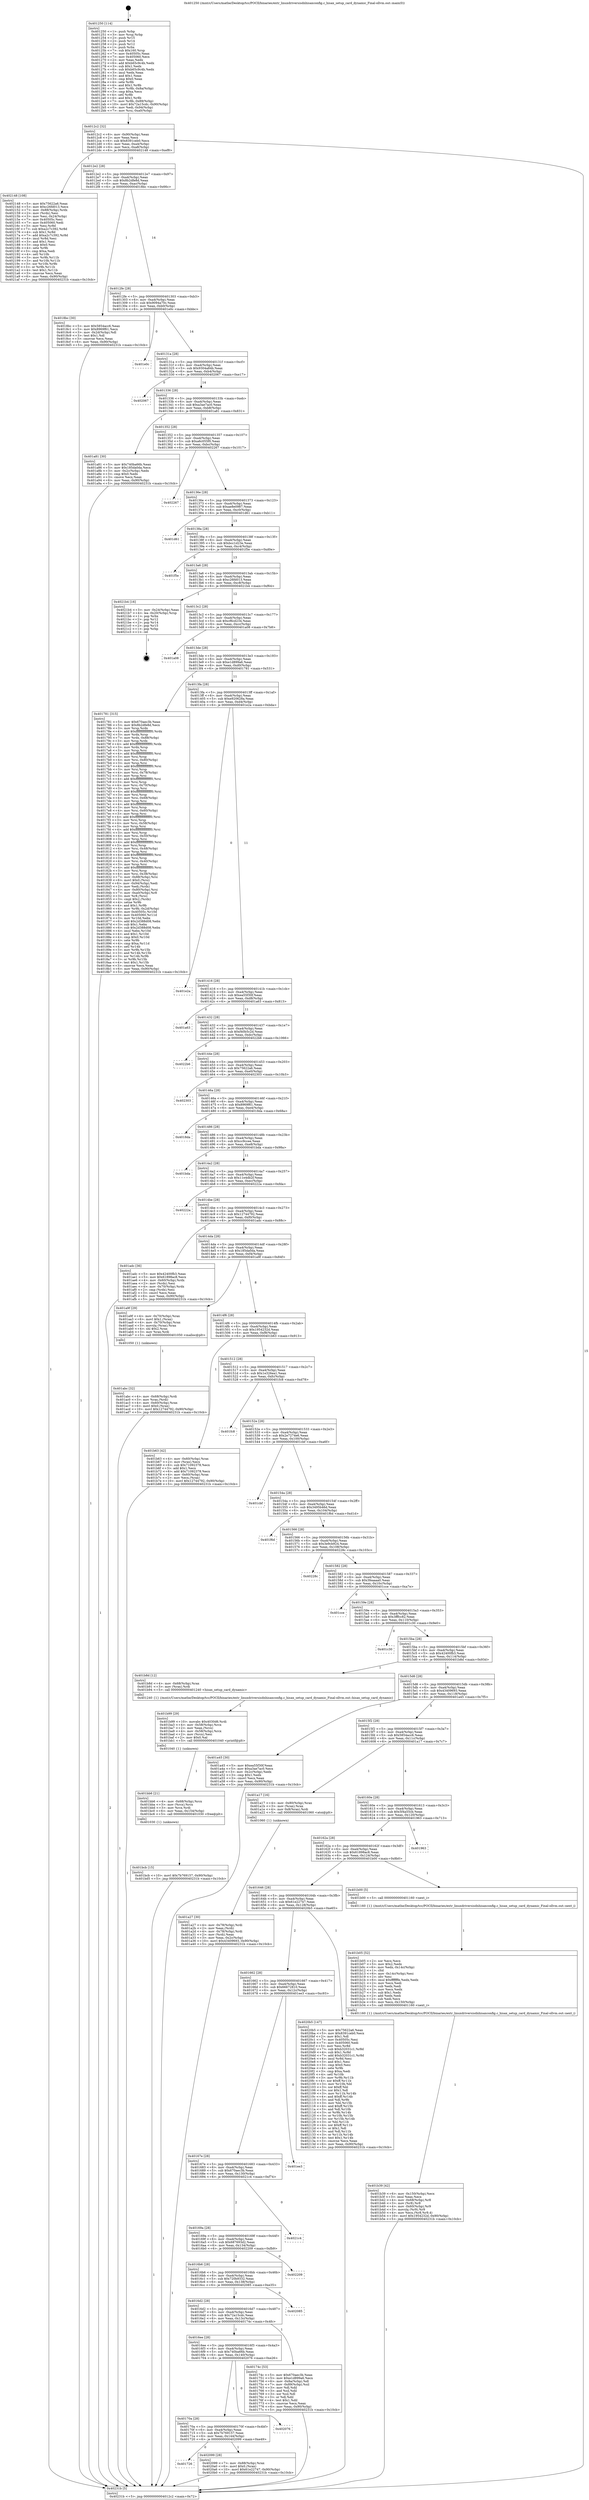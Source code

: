digraph "0x401250" {
  label = "0x401250 (/mnt/c/Users/mathe/Desktop/tcc/POCII/binaries/extr_linuxdriversisdnhisaxconfig.c_hisax_setup_card_dynamic_Final-ollvm.out::main(0))"
  labelloc = "t"
  node[shape=record]

  Entry [label="",width=0.3,height=0.3,shape=circle,fillcolor=black,style=filled]
  "0x4012c2" [label="{
     0x4012c2 [32]\l
     | [instrs]\l
     &nbsp;&nbsp;0x4012c2 \<+6\>: mov -0x90(%rbp),%eax\l
     &nbsp;&nbsp;0x4012c8 \<+2\>: mov %eax,%ecx\l
     &nbsp;&nbsp;0x4012ca \<+6\>: sub $0x8391ceb0,%ecx\l
     &nbsp;&nbsp;0x4012d0 \<+6\>: mov %eax,-0xa4(%rbp)\l
     &nbsp;&nbsp;0x4012d6 \<+6\>: mov %ecx,-0xa8(%rbp)\l
     &nbsp;&nbsp;0x4012dc \<+6\>: je 0000000000402148 \<main+0xef8\>\l
  }"]
  "0x402148" [label="{
     0x402148 [108]\l
     | [instrs]\l
     &nbsp;&nbsp;0x402148 \<+5\>: mov $0x75622a6,%eax\l
     &nbsp;&nbsp;0x40214d \<+5\>: mov $0xc26fd013,%ecx\l
     &nbsp;&nbsp;0x402152 \<+7\>: mov -0x88(%rbp),%rdx\l
     &nbsp;&nbsp;0x402159 \<+2\>: mov (%rdx),%esi\l
     &nbsp;&nbsp;0x40215b \<+3\>: mov %esi,-0x24(%rbp)\l
     &nbsp;&nbsp;0x40215e \<+7\>: mov 0x40505c,%esi\l
     &nbsp;&nbsp;0x402165 \<+7\>: mov 0x405060,%edi\l
     &nbsp;&nbsp;0x40216c \<+3\>: mov %esi,%r8d\l
     &nbsp;&nbsp;0x40216f \<+7\>: sub $0xa2c7c392,%r8d\l
     &nbsp;&nbsp;0x402176 \<+4\>: sub $0x1,%r8d\l
     &nbsp;&nbsp;0x40217a \<+7\>: add $0xa2c7c392,%r8d\l
     &nbsp;&nbsp;0x402181 \<+4\>: imul %r8d,%esi\l
     &nbsp;&nbsp;0x402185 \<+3\>: and $0x1,%esi\l
     &nbsp;&nbsp;0x402188 \<+3\>: cmp $0x0,%esi\l
     &nbsp;&nbsp;0x40218b \<+4\>: sete %r9b\l
     &nbsp;&nbsp;0x40218f \<+3\>: cmp $0xa,%edi\l
     &nbsp;&nbsp;0x402192 \<+4\>: setl %r10b\l
     &nbsp;&nbsp;0x402196 \<+3\>: mov %r9b,%r11b\l
     &nbsp;&nbsp;0x402199 \<+3\>: and %r10b,%r11b\l
     &nbsp;&nbsp;0x40219c \<+3\>: xor %r10b,%r9b\l
     &nbsp;&nbsp;0x40219f \<+3\>: or %r9b,%r11b\l
     &nbsp;&nbsp;0x4021a2 \<+4\>: test $0x1,%r11b\l
     &nbsp;&nbsp;0x4021a6 \<+3\>: cmovne %ecx,%eax\l
     &nbsp;&nbsp;0x4021a9 \<+6\>: mov %eax,-0x90(%rbp)\l
     &nbsp;&nbsp;0x4021af \<+5\>: jmp 000000000040231b \<main+0x10cb\>\l
  }"]
  "0x4012e2" [label="{
     0x4012e2 [28]\l
     | [instrs]\l
     &nbsp;&nbsp;0x4012e2 \<+5\>: jmp 00000000004012e7 \<main+0x97\>\l
     &nbsp;&nbsp;0x4012e7 \<+6\>: mov -0xa4(%rbp),%eax\l
     &nbsp;&nbsp;0x4012ed \<+5\>: sub $0x8b2dfe8d,%eax\l
     &nbsp;&nbsp;0x4012f2 \<+6\>: mov %eax,-0xac(%rbp)\l
     &nbsp;&nbsp;0x4012f8 \<+6\>: je 00000000004018bc \<main+0x66c\>\l
  }"]
  Exit [label="",width=0.3,height=0.3,shape=circle,fillcolor=black,style=filled,peripheries=2]
  "0x4018bc" [label="{
     0x4018bc [30]\l
     | [instrs]\l
     &nbsp;&nbsp;0x4018bc \<+5\>: mov $0x5854acc6,%eax\l
     &nbsp;&nbsp;0x4018c1 \<+5\>: mov $0x8969f61,%ecx\l
     &nbsp;&nbsp;0x4018c6 \<+3\>: mov -0x2d(%rbp),%dl\l
     &nbsp;&nbsp;0x4018c9 \<+3\>: test $0x1,%dl\l
     &nbsp;&nbsp;0x4018cc \<+3\>: cmovne %ecx,%eax\l
     &nbsp;&nbsp;0x4018cf \<+6\>: mov %eax,-0x90(%rbp)\l
     &nbsp;&nbsp;0x4018d5 \<+5\>: jmp 000000000040231b \<main+0x10cb\>\l
  }"]
  "0x4012fe" [label="{
     0x4012fe [28]\l
     | [instrs]\l
     &nbsp;&nbsp;0x4012fe \<+5\>: jmp 0000000000401303 \<main+0xb3\>\l
     &nbsp;&nbsp;0x401303 \<+6\>: mov -0xa4(%rbp),%eax\l
     &nbsp;&nbsp;0x401309 \<+5\>: sub $0x9094a70c,%eax\l
     &nbsp;&nbsp;0x40130e \<+6\>: mov %eax,-0xb0(%rbp)\l
     &nbsp;&nbsp;0x401314 \<+6\>: je 0000000000401e0c \<main+0xbbc\>\l
  }"]
  "0x401726" [label="{
     0x401726\l
  }", style=dashed]
  "0x401e0c" [label="{
     0x401e0c\l
  }", style=dashed]
  "0x40131a" [label="{
     0x40131a [28]\l
     | [instrs]\l
     &nbsp;&nbsp;0x40131a \<+5\>: jmp 000000000040131f \<main+0xcf\>\l
     &nbsp;&nbsp;0x40131f \<+6\>: mov -0xa4(%rbp),%eax\l
     &nbsp;&nbsp;0x401325 \<+5\>: sub $0x9304a84b,%eax\l
     &nbsp;&nbsp;0x40132a \<+6\>: mov %eax,-0xb4(%rbp)\l
     &nbsp;&nbsp;0x401330 \<+6\>: je 0000000000402067 \<main+0xe17\>\l
  }"]
  "0x402099" [label="{
     0x402099 [28]\l
     | [instrs]\l
     &nbsp;&nbsp;0x402099 \<+7\>: mov -0x88(%rbp),%rax\l
     &nbsp;&nbsp;0x4020a0 \<+6\>: movl $0x0,(%rax)\l
     &nbsp;&nbsp;0x4020a6 \<+10\>: movl $0x61e22747,-0x90(%rbp)\l
     &nbsp;&nbsp;0x4020b0 \<+5\>: jmp 000000000040231b \<main+0x10cb\>\l
  }"]
  "0x402067" [label="{
     0x402067\l
  }", style=dashed]
  "0x401336" [label="{
     0x401336 [28]\l
     | [instrs]\l
     &nbsp;&nbsp;0x401336 \<+5\>: jmp 000000000040133b \<main+0xeb\>\l
     &nbsp;&nbsp;0x40133b \<+6\>: mov -0xa4(%rbp),%eax\l
     &nbsp;&nbsp;0x401341 \<+5\>: sub $0xa3ae7ac0,%eax\l
     &nbsp;&nbsp;0x401346 \<+6\>: mov %eax,-0xb8(%rbp)\l
     &nbsp;&nbsp;0x40134c \<+6\>: je 0000000000401a81 \<main+0x831\>\l
  }"]
  "0x40170a" [label="{
     0x40170a [28]\l
     | [instrs]\l
     &nbsp;&nbsp;0x40170a \<+5\>: jmp 000000000040170f \<main+0x4bf\>\l
     &nbsp;&nbsp;0x40170f \<+6\>: mov -0xa4(%rbp),%eax\l
     &nbsp;&nbsp;0x401715 \<+5\>: sub $0x7b769157,%eax\l
     &nbsp;&nbsp;0x40171a \<+6\>: mov %eax,-0x144(%rbp)\l
     &nbsp;&nbsp;0x401720 \<+6\>: je 0000000000402099 \<main+0xe49\>\l
  }"]
  "0x401a81" [label="{
     0x401a81 [30]\l
     | [instrs]\l
     &nbsp;&nbsp;0x401a81 \<+5\>: mov $0x740ba66b,%eax\l
     &nbsp;&nbsp;0x401a86 \<+5\>: mov $0x185da0da,%ecx\l
     &nbsp;&nbsp;0x401a8b \<+3\>: mov -0x2c(%rbp),%edx\l
     &nbsp;&nbsp;0x401a8e \<+3\>: cmp $0x0,%edx\l
     &nbsp;&nbsp;0x401a91 \<+3\>: cmove %ecx,%eax\l
     &nbsp;&nbsp;0x401a94 \<+6\>: mov %eax,-0x90(%rbp)\l
     &nbsp;&nbsp;0x401a9a \<+5\>: jmp 000000000040231b \<main+0x10cb\>\l
  }"]
  "0x401352" [label="{
     0x401352 [28]\l
     | [instrs]\l
     &nbsp;&nbsp;0x401352 \<+5\>: jmp 0000000000401357 \<main+0x107\>\l
     &nbsp;&nbsp;0x401357 \<+6\>: mov -0xa4(%rbp),%eax\l
     &nbsp;&nbsp;0x40135d \<+5\>: sub $0xa6c055f0,%eax\l
     &nbsp;&nbsp;0x401362 \<+6\>: mov %eax,-0xbc(%rbp)\l
     &nbsp;&nbsp;0x401368 \<+6\>: je 0000000000402267 \<main+0x1017\>\l
  }"]
  "0x402076" [label="{
     0x402076\l
  }", style=dashed]
  "0x402267" [label="{
     0x402267\l
  }", style=dashed]
  "0x40136e" [label="{
     0x40136e [28]\l
     | [instrs]\l
     &nbsp;&nbsp;0x40136e \<+5\>: jmp 0000000000401373 \<main+0x123\>\l
     &nbsp;&nbsp;0x401373 \<+6\>: mov -0xa4(%rbp),%eax\l
     &nbsp;&nbsp;0x401379 \<+5\>: sub $0xae8e0987,%eax\l
     &nbsp;&nbsp;0x40137e \<+6\>: mov %eax,-0xc0(%rbp)\l
     &nbsp;&nbsp;0x401384 \<+6\>: je 0000000000401d61 \<main+0xb11\>\l
  }"]
  "0x401bcb" [label="{
     0x401bcb [15]\l
     | [instrs]\l
     &nbsp;&nbsp;0x401bcb \<+10\>: movl $0x7b769157,-0x90(%rbp)\l
     &nbsp;&nbsp;0x401bd5 \<+5\>: jmp 000000000040231b \<main+0x10cb\>\l
  }"]
  "0x401d61" [label="{
     0x401d61\l
  }", style=dashed]
  "0x40138a" [label="{
     0x40138a [28]\l
     | [instrs]\l
     &nbsp;&nbsp;0x40138a \<+5\>: jmp 000000000040138f \<main+0x13f\>\l
     &nbsp;&nbsp;0x40138f \<+6\>: mov -0xa4(%rbp),%eax\l
     &nbsp;&nbsp;0x401395 \<+5\>: sub $0xbcc1d23e,%eax\l
     &nbsp;&nbsp;0x40139a \<+6\>: mov %eax,-0xc4(%rbp)\l
     &nbsp;&nbsp;0x4013a0 \<+6\>: je 0000000000401f5e \<main+0xd0e\>\l
  }"]
  "0x401bb6" [label="{
     0x401bb6 [21]\l
     | [instrs]\l
     &nbsp;&nbsp;0x401bb6 \<+4\>: mov -0x68(%rbp),%rcx\l
     &nbsp;&nbsp;0x401bba \<+3\>: mov (%rcx),%rcx\l
     &nbsp;&nbsp;0x401bbd \<+3\>: mov %rcx,%rdi\l
     &nbsp;&nbsp;0x401bc0 \<+6\>: mov %eax,-0x154(%rbp)\l
     &nbsp;&nbsp;0x401bc6 \<+5\>: call 0000000000401030 \<free@plt\>\l
     | [calls]\l
     &nbsp;&nbsp;0x401030 \{1\} (unknown)\l
  }"]
  "0x401f5e" [label="{
     0x401f5e\l
  }", style=dashed]
  "0x4013a6" [label="{
     0x4013a6 [28]\l
     | [instrs]\l
     &nbsp;&nbsp;0x4013a6 \<+5\>: jmp 00000000004013ab \<main+0x15b\>\l
     &nbsp;&nbsp;0x4013ab \<+6\>: mov -0xa4(%rbp),%eax\l
     &nbsp;&nbsp;0x4013b1 \<+5\>: sub $0xc26fd013,%eax\l
     &nbsp;&nbsp;0x4013b6 \<+6\>: mov %eax,-0xc8(%rbp)\l
     &nbsp;&nbsp;0x4013bc \<+6\>: je 00000000004021b4 \<main+0xf64\>\l
  }"]
  "0x401b99" [label="{
     0x401b99 [29]\l
     | [instrs]\l
     &nbsp;&nbsp;0x401b99 \<+10\>: movabs $0x4030d6,%rdi\l
     &nbsp;&nbsp;0x401ba3 \<+4\>: mov -0x58(%rbp),%rcx\l
     &nbsp;&nbsp;0x401ba7 \<+2\>: mov %eax,(%rcx)\l
     &nbsp;&nbsp;0x401ba9 \<+4\>: mov -0x58(%rbp),%rcx\l
     &nbsp;&nbsp;0x401bad \<+2\>: mov (%rcx),%esi\l
     &nbsp;&nbsp;0x401baf \<+2\>: mov $0x0,%al\l
     &nbsp;&nbsp;0x401bb1 \<+5\>: call 0000000000401040 \<printf@plt\>\l
     | [calls]\l
     &nbsp;&nbsp;0x401040 \{1\} (unknown)\l
  }"]
  "0x4021b4" [label="{
     0x4021b4 [16]\l
     | [instrs]\l
     &nbsp;&nbsp;0x4021b4 \<+3\>: mov -0x24(%rbp),%eax\l
     &nbsp;&nbsp;0x4021b7 \<+4\>: lea -0x20(%rbp),%rsp\l
     &nbsp;&nbsp;0x4021bb \<+1\>: pop %rbx\l
     &nbsp;&nbsp;0x4021bc \<+2\>: pop %r12\l
     &nbsp;&nbsp;0x4021be \<+2\>: pop %r14\l
     &nbsp;&nbsp;0x4021c0 \<+2\>: pop %r15\l
     &nbsp;&nbsp;0x4021c2 \<+1\>: pop %rbp\l
     &nbsp;&nbsp;0x4021c3 \<+1\>: ret\l
  }"]
  "0x4013c2" [label="{
     0x4013c2 [28]\l
     | [instrs]\l
     &nbsp;&nbsp;0x4013c2 \<+5\>: jmp 00000000004013c7 \<main+0x177\>\l
     &nbsp;&nbsp;0x4013c7 \<+6\>: mov -0xa4(%rbp),%eax\l
     &nbsp;&nbsp;0x4013cd \<+5\>: sub $0xcf6cd234,%eax\l
     &nbsp;&nbsp;0x4013d2 \<+6\>: mov %eax,-0xcc(%rbp)\l
     &nbsp;&nbsp;0x4013d8 \<+6\>: je 0000000000401a08 \<main+0x7b8\>\l
  }"]
  "0x401b39" [label="{
     0x401b39 [42]\l
     | [instrs]\l
     &nbsp;&nbsp;0x401b39 \<+6\>: mov -0x150(%rbp),%ecx\l
     &nbsp;&nbsp;0x401b3f \<+3\>: imul %eax,%ecx\l
     &nbsp;&nbsp;0x401b42 \<+4\>: mov -0x68(%rbp),%r8\l
     &nbsp;&nbsp;0x401b46 \<+3\>: mov (%r8),%r8\l
     &nbsp;&nbsp;0x401b49 \<+4\>: mov -0x60(%rbp),%r9\l
     &nbsp;&nbsp;0x401b4d \<+3\>: movslq (%r9),%r9\l
     &nbsp;&nbsp;0x401b50 \<+4\>: mov %ecx,(%r8,%r9,4)\l
     &nbsp;&nbsp;0x401b54 \<+10\>: movl $0x1954232d,-0x90(%rbp)\l
     &nbsp;&nbsp;0x401b5e \<+5\>: jmp 000000000040231b \<main+0x10cb\>\l
  }"]
  "0x401a08" [label="{
     0x401a08\l
  }", style=dashed]
  "0x4013de" [label="{
     0x4013de [28]\l
     | [instrs]\l
     &nbsp;&nbsp;0x4013de \<+5\>: jmp 00000000004013e3 \<main+0x193\>\l
     &nbsp;&nbsp;0x4013e3 \<+6\>: mov -0xa4(%rbp),%eax\l
     &nbsp;&nbsp;0x4013e9 \<+5\>: sub $0xe1d899a6,%eax\l
     &nbsp;&nbsp;0x4013ee \<+6\>: mov %eax,-0xd0(%rbp)\l
     &nbsp;&nbsp;0x4013f4 \<+6\>: je 0000000000401781 \<main+0x531\>\l
  }"]
  "0x401b05" [label="{
     0x401b05 [52]\l
     | [instrs]\l
     &nbsp;&nbsp;0x401b05 \<+2\>: xor %ecx,%ecx\l
     &nbsp;&nbsp;0x401b07 \<+5\>: mov $0x2,%edx\l
     &nbsp;&nbsp;0x401b0c \<+6\>: mov %edx,-0x14c(%rbp)\l
     &nbsp;&nbsp;0x401b12 \<+1\>: cltd\l
     &nbsp;&nbsp;0x401b13 \<+6\>: mov -0x14c(%rbp),%esi\l
     &nbsp;&nbsp;0x401b19 \<+2\>: idiv %esi\l
     &nbsp;&nbsp;0x401b1b \<+6\>: imul $0xfffffffe,%edx,%edx\l
     &nbsp;&nbsp;0x401b21 \<+2\>: mov %ecx,%edi\l
     &nbsp;&nbsp;0x401b23 \<+2\>: sub %edx,%edi\l
     &nbsp;&nbsp;0x401b25 \<+2\>: mov %ecx,%edx\l
     &nbsp;&nbsp;0x401b27 \<+3\>: sub $0x1,%edx\l
     &nbsp;&nbsp;0x401b2a \<+2\>: add %edx,%edi\l
     &nbsp;&nbsp;0x401b2c \<+2\>: sub %edi,%ecx\l
     &nbsp;&nbsp;0x401b2e \<+6\>: mov %ecx,-0x150(%rbp)\l
     &nbsp;&nbsp;0x401b34 \<+5\>: call 0000000000401160 \<next_i\>\l
     | [calls]\l
     &nbsp;&nbsp;0x401160 \{1\} (/mnt/c/Users/mathe/Desktop/tcc/POCII/binaries/extr_linuxdriversisdnhisaxconfig.c_hisax_setup_card_dynamic_Final-ollvm.out::next_i)\l
  }"]
  "0x401781" [label="{
     0x401781 [315]\l
     | [instrs]\l
     &nbsp;&nbsp;0x401781 \<+5\>: mov $0x670aec3b,%eax\l
     &nbsp;&nbsp;0x401786 \<+5\>: mov $0x8b2dfe8d,%ecx\l
     &nbsp;&nbsp;0x40178b \<+3\>: mov %rsp,%rdx\l
     &nbsp;&nbsp;0x40178e \<+4\>: add $0xfffffffffffffff0,%rdx\l
     &nbsp;&nbsp;0x401792 \<+3\>: mov %rdx,%rsp\l
     &nbsp;&nbsp;0x401795 \<+7\>: mov %rdx,-0x88(%rbp)\l
     &nbsp;&nbsp;0x40179c \<+3\>: mov %rsp,%rdx\l
     &nbsp;&nbsp;0x40179f \<+4\>: add $0xfffffffffffffff0,%rdx\l
     &nbsp;&nbsp;0x4017a3 \<+3\>: mov %rdx,%rsp\l
     &nbsp;&nbsp;0x4017a6 \<+3\>: mov %rsp,%rsi\l
     &nbsp;&nbsp;0x4017a9 \<+4\>: add $0xfffffffffffffff0,%rsi\l
     &nbsp;&nbsp;0x4017ad \<+3\>: mov %rsi,%rsp\l
     &nbsp;&nbsp;0x4017b0 \<+4\>: mov %rsi,-0x80(%rbp)\l
     &nbsp;&nbsp;0x4017b4 \<+3\>: mov %rsp,%rsi\l
     &nbsp;&nbsp;0x4017b7 \<+4\>: add $0xfffffffffffffff0,%rsi\l
     &nbsp;&nbsp;0x4017bb \<+3\>: mov %rsi,%rsp\l
     &nbsp;&nbsp;0x4017be \<+4\>: mov %rsi,-0x78(%rbp)\l
     &nbsp;&nbsp;0x4017c2 \<+3\>: mov %rsp,%rsi\l
     &nbsp;&nbsp;0x4017c5 \<+4\>: add $0xfffffffffffffff0,%rsi\l
     &nbsp;&nbsp;0x4017c9 \<+3\>: mov %rsi,%rsp\l
     &nbsp;&nbsp;0x4017cc \<+4\>: mov %rsi,-0x70(%rbp)\l
     &nbsp;&nbsp;0x4017d0 \<+3\>: mov %rsp,%rsi\l
     &nbsp;&nbsp;0x4017d3 \<+4\>: add $0xfffffffffffffff0,%rsi\l
     &nbsp;&nbsp;0x4017d7 \<+3\>: mov %rsi,%rsp\l
     &nbsp;&nbsp;0x4017da \<+4\>: mov %rsi,-0x68(%rbp)\l
     &nbsp;&nbsp;0x4017de \<+3\>: mov %rsp,%rsi\l
     &nbsp;&nbsp;0x4017e1 \<+4\>: add $0xfffffffffffffff0,%rsi\l
     &nbsp;&nbsp;0x4017e5 \<+3\>: mov %rsi,%rsp\l
     &nbsp;&nbsp;0x4017e8 \<+4\>: mov %rsi,-0x60(%rbp)\l
     &nbsp;&nbsp;0x4017ec \<+3\>: mov %rsp,%rsi\l
     &nbsp;&nbsp;0x4017ef \<+4\>: add $0xfffffffffffffff0,%rsi\l
     &nbsp;&nbsp;0x4017f3 \<+3\>: mov %rsi,%rsp\l
     &nbsp;&nbsp;0x4017f6 \<+4\>: mov %rsi,-0x58(%rbp)\l
     &nbsp;&nbsp;0x4017fa \<+3\>: mov %rsp,%rsi\l
     &nbsp;&nbsp;0x4017fd \<+4\>: add $0xfffffffffffffff0,%rsi\l
     &nbsp;&nbsp;0x401801 \<+3\>: mov %rsi,%rsp\l
     &nbsp;&nbsp;0x401804 \<+4\>: mov %rsi,-0x50(%rbp)\l
     &nbsp;&nbsp;0x401808 \<+3\>: mov %rsp,%rsi\l
     &nbsp;&nbsp;0x40180b \<+4\>: add $0xfffffffffffffff0,%rsi\l
     &nbsp;&nbsp;0x40180f \<+3\>: mov %rsi,%rsp\l
     &nbsp;&nbsp;0x401812 \<+4\>: mov %rsi,-0x48(%rbp)\l
     &nbsp;&nbsp;0x401816 \<+3\>: mov %rsp,%rsi\l
     &nbsp;&nbsp;0x401819 \<+4\>: add $0xfffffffffffffff0,%rsi\l
     &nbsp;&nbsp;0x40181d \<+3\>: mov %rsi,%rsp\l
     &nbsp;&nbsp;0x401820 \<+4\>: mov %rsi,-0x40(%rbp)\l
     &nbsp;&nbsp;0x401824 \<+3\>: mov %rsp,%rsi\l
     &nbsp;&nbsp;0x401827 \<+4\>: add $0xfffffffffffffff0,%rsi\l
     &nbsp;&nbsp;0x40182b \<+3\>: mov %rsi,%rsp\l
     &nbsp;&nbsp;0x40182e \<+4\>: mov %rsi,-0x38(%rbp)\l
     &nbsp;&nbsp;0x401832 \<+7\>: mov -0x88(%rbp),%rsi\l
     &nbsp;&nbsp;0x401839 \<+6\>: movl $0x0,(%rsi)\l
     &nbsp;&nbsp;0x40183f \<+6\>: mov -0x94(%rbp),%edi\l
     &nbsp;&nbsp;0x401845 \<+2\>: mov %edi,(%rdx)\l
     &nbsp;&nbsp;0x401847 \<+4\>: mov -0x80(%rbp),%rsi\l
     &nbsp;&nbsp;0x40184b \<+7\>: mov -0xa0(%rbp),%r8\l
     &nbsp;&nbsp;0x401852 \<+3\>: mov %r8,(%rsi)\l
     &nbsp;&nbsp;0x401855 \<+3\>: cmpl $0x2,(%rdx)\l
     &nbsp;&nbsp;0x401858 \<+4\>: setne %r9b\l
     &nbsp;&nbsp;0x40185c \<+4\>: and $0x1,%r9b\l
     &nbsp;&nbsp;0x401860 \<+4\>: mov %r9b,-0x2d(%rbp)\l
     &nbsp;&nbsp;0x401864 \<+8\>: mov 0x40505c,%r10d\l
     &nbsp;&nbsp;0x40186c \<+8\>: mov 0x405060,%r11d\l
     &nbsp;&nbsp;0x401874 \<+3\>: mov %r10d,%ebx\l
     &nbsp;&nbsp;0x401877 \<+6\>: add $0x2d388d08,%ebx\l
     &nbsp;&nbsp;0x40187d \<+3\>: sub $0x1,%ebx\l
     &nbsp;&nbsp;0x401880 \<+6\>: sub $0x2d388d08,%ebx\l
     &nbsp;&nbsp;0x401886 \<+4\>: imul %ebx,%r10d\l
     &nbsp;&nbsp;0x40188a \<+4\>: and $0x1,%r10d\l
     &nbsp;&nbsp;0x40188e \<+4\>: cmp $0x0,%r10d\l
     &nbsp;&nbsp;0x401892 \<+4\>: sete %r9b\l
     &nbsp;&nbsp;0x401896 \<+4\>: cmp $0xa,%r11d\l
     &nbsp;&nbsp;0x40189a \<+4\>: setl %r14b\l
     &nbsp;&nbsp;0x40189e \<+3\>: mov %r9b,%r15b\l
     &nbsp;&nbsp;0x4018a1 \<+3\>: and %r14b,%r15b\l
     &nbsp;&nbsp;0x4018a4 \<+3\>: xor %r14b,%r9b\l
     &nbsp;&nbsp;0x4018a7 \<+3\>: or %r9b,%r15b\l
     &nbsp;&nbsp;0x4018aa \<+4\>: test $0x1,%r15b\l
     &nbsp;&nbsp;0x4018ae \<+3\>: cmovne %ecx,%eax\l
     &nbsp;&nbsp;0x4018b1 \<+6\>: mov %eax,-0x90(%rbp)\l
     &nbsp;&nbsp;0x4018b7 \<+5\>: jmp 000000000040231b \<main+0x10cb\>\l
  }"]
  "0x4013fa" [label="{
     0x4013fa [28]\l
     | [instrs]\l
     &nbsp;&nbsp;0x4013fa \<+5\>: jmp 00000000004013ff \<main+0x1af\>\l
     &nbsp;&nbsp;0x4013ff \<+6\>: mov -0xa4(%rbp),%eax\l
     &nbsp;&nbsp;0x401405 \<+5\>: sub $0xe920628a,%eax\l
     &nbsp;&nbsp;0x40140a \<+6\>: mov %eax,-0xd4(%rbp)\l
     &nbsp;&nbsp;0x401410 \<+6\>: je 0000000000401e2a \<main+0xbda\>\l
  }"]
  "0x401abc" [label="{
     0x401abc [32]\l
     | [instrs]\l
     &nbsp;&nbsp;0x401abc \<+4\>: mov -0x68(%rbp),%rdi\l
     &nbsp;&nbsp;0x401ac0 \<+3\>: mov %rax,(%rdi)\l
     &nbsp;&nbsp;0x401ac3 \<+4\>: mov -0x60(%rbp),%rax\l
     &nbsp;&nbsp;0x401ac7 \<+6\>: movl $0x0,(%rax)\l
     &nbsp;&nbsp;0x401acd \<+10\>: movl $0x12744792,-0x90(%rbp)\l
     &nbsp;&nbsp;0x401ad7 \<+5\>: jmp 000000000040231b \<main+0x10cb\>\l
  }"]
  "0x401e2a" [label="{
     0x401e2a\l
  }", style=dashed]
  "0x401416" [label="{
     0x401416 [28]\l
     | [instrs]\l
     &nbsp;&nbsp;0x401416 \<+5\>: jmp 000000000040141b \<main+0x1cb\>\l
     &nbsp;&nbsp;0x40141b \<+6\>: mov -0xa4(%rbp),%eax\l
     &nbsp;&nbsp;0x401421 \<+5\>: sub $0xea55f30f,%eax\l
     &nbsp;&nbsp;0x401426 \<+6\>: mov %eax,-0xd8(%rbp)\l
     &nbsp;&nbsp;0x40142c \<+6\>: je 0000000000401a63 \<main+0x813\>\l
  }"]
  "0x401a27" [label="{
     0x401a27 [30]\l
     | [instrs]\l
     &nbsp;&nbsp;0x401a27 \<+4\>: mov -0x78(%rbp),%rdi\l
     &nbsp;&nbsp;0x401a2b \<+2\>: mov %eax,(%rdi)\l
     &nbsp;&nbsp;0x401a2d \<+4\>: mov -0x78(%rbp),%rdi\l
     &nbsp;&nbsp;0x401a31 \<+2\>: mov (%rdi),%eax\l
     &nbsp;&nbsp;0x401a33 \<+3\>: mov %eax,-0x2c(%rbp)\l
     &nbsp;&nbsp;0x401a36 \<+10\>: movl $0x43409693,-0x90(%rbp)\l
     &nbsp;&nbsp;0x401a40 \<+5\>: jmp 000000000040231b \<main+0x10cb\>\l
  }"]
  "0x401a63" [label="{
     0x401a63\l
  }", style=dashed]
  "0x401432" [label="{
     0x401432 [28]\l
     | [instrs]\l
     &nbsp;&nbsp;0x401432 \<+5\>: jmp 0000000000401437 \<main+0x1e7\>\l
     &nbsp;&nbsp;0x401437 \<+6\>: mov -0xa4(%rbp),%eax\l
     &nbsp;&nbsp;0x40143d \<+5\>: sub $0xf40b5c2d,%eax\l
     &nbsp;&nbsp;0x401442 \<+6\>: mov %eax,-0xdc(%rbp)\l
     &nbsp;&nbsp;0x401448 \<+6\>: je 00000000004022b6 \<main+0x1066\>\l
  }"]
  "0x401250" [label="{
     0x401250 [114]\l
     | [instrs]\l
     &nbsp;&nbsp;0x401250 \<+1\>: push %rbp\l
     &nbsp;&nbsp;0x401251 \<+3\>: mov %rsp,%rbp\l
     &nbsp;&nbsp;0x401254 \<+2\>: push %r15\l
     &nbsp;&nbsp;0x401256 \<+2\>: push %r14\l
     &nbsp;&nbsp;0x401258 \<+2\>: push %r12\l
     &nbsp;&nbsp;0x40125a \<+1\>: push %rbx\l
     &nbsp;&nbsp;0x40125b \<+7\>: sub $0x160,%rsp\l
     &nbsp;&nbsp;0x401262 \<+7\>: mov 0x40505c,%eax\l
     &nbsp;&nbsp;0x401269 \<+7\>: mov 0x405060,%ecx\l
     &nbsp;&nbsp;0x401270 \<+2\>: mov %eax,%edx\l
     &nbsp;&nbsp;0x401272 \<+6\>: add $0xb65c9c4b,%edx\l
     &nbsp;&nbsp;0x401278 \<+3\>: sub $0x1,%edx\l
     &nbsp;&nbsp;0x40127b \<+6\>: sub $0xb65c9c4b,%edx\l
     &nbsp;&nbsp;0x401281 \<+3\>: imul %edx,%eax\l
     &nbsp;&nbsp;0x401284 \<+3\>: and $0x1,%eax\l
     &nbsp;&nbsp;0x401287 \<+3\>: cmp $0x0,%eax\l
     &nbsp;&nbsp;0x40128a \<+4\>: sete %r8b\l
     &nbsp;&nbsp;0x40128e \<+4\>: and $0x1,%r8b\l
     &nbsp;&nbsp;0x401292 \<+7\>: mov %r8b,-0x8a(%rbp)\l
     &nbsp;&nbsp;0x401299 \<+3\>: cmp $0xa,%ecx\l
     &nbsp;&nbsp;0x40129c \<+4\>: setl %r8b\l
     &nbsp;&nbsp;0x4012a0 \<+4\>: and $0x1,%r8b\l
     &nbsp;&nbsp;0x4012a4 \<+7\>: mov %r8b,-0x89(%rbp)\l
     &nbsp;&nbsp;0x4012ab \<+10\>: movl $0x72a15cdc,-0x90(%rbp)\l
     &nbsp;&nbsp;0x4012b5 \<+6\>: mov %edi,-0x94(%rbp)\l
     &nbsp;&nbsp;0x4012bb \<+7\>: mov %rsi,-0xa0(%rbp)\l
  }"]
  "0x4022b6" [label="{
     0x4022b6\l
  }", style=dashed]
  "0x40144e" [label="{
     0x40144e [28]\l
     | [instrs]\l
     &nbsp;&nbsp;0x40144e \<+5\>: jmp 0000000000401453 \<main+0x203\>\l
     &nbsp;&nbsp;0x401453 \<+6\>: mov -0xa4(%rbp),%eax\l
     &nbsp;&nbsp;0x401459 \<+5\>: sub $0x75622a6,%eax\l
     &nbsp;&nbsp;0x40145e \<+6\>: mov %eax,-0xe0(%rbp)\l
     &nbsp;&nbsp;0x401464 \<+6\>: je 0000000000402303 \<main+0x10b3\>\l
  }"]
  "0x40231b" [label="{
     0x40231b [5]\l
     | [instrs]\l
     &nbsp;&nbsp;0x40231b \<+5\>: jmp 00000000004012c2 \<main+0x72\>\l
  }"]
  "0x402303" [label="{
     0x402303\l
  }", style=dashed]
  "0x40146a" [label="{
     0x40146a [28]\l
     | [instrs]\l
     &nbsp;&nbsp;0x40146a \<+5\>: jmp 000000000040146f \<main+0x21f\>\l
     &nbsp;&nbsp;0x40146f \<+6\>: mov -0xa4(%rbp),%eax\l
     &nbsp;&nbsp;0x401475 \<+5\>: sub $0x8969f61,%eax\l
     &nbsp;&nbsp;0x40147a \<+6\>: mov %eax,-0xe4(%rbp)\l
     &nbsp;&nbsp;0x401480 \<+6\>: je 00000000004018da \<main+0x68a\>\l
  }"]
  "0x4016ee" [label="{
     0x4016ee [28]\l
     | [instrs]\l
     &nbsp;&nbsp;0x4016ee \<+5\>: jmp 00000000004016f3 \<main+0x4a3\>\l
     &nbsp;&nbsp;0x4016f3 \<+6\>: mov -0xa4(%rbp),%eax\l
     &nbsp;&nbsp;0x4016f9 \<+5\>: sub $0x740ba66b,%eax\l
     &nbsp;&nbsp;0x4016fe \<+6\>: mov %eax,-0x140(%rbp)\l
     &nbsp;&nbsp;0x401704 \<+6\>: je 0000000000402076 \<main+0xe26\>\l
  }"]
  "0x4018da" [label="{
     0x4018da\l
  }", style=dashed]
  "0x401486" [label="{
     0x401486 [28]\l
     | [instrs]\l
     &nbsp;&nbsp;0x401486 \<+5\>: jmp 000000000040148b \<main+0x23b\>\l
     &nbsp;&nbsp;0x40148b \<+6\>: mov -0xa4(%rbp),%eax\l
     &nbsp;&nbsp;0x401491 \<+5\>: sub $0xcc9ccee,%eax\l
     &nbsp;&nbsp;0x401496 \<+6\>: mov %eax,-0xe8(%rbp)\l
     &nbsp;&nbsp;0x40149c \<+6\>: je 0000000000401bda \<main+0x98a\>\l
  }"]
  "0x40174c" [label="{
     0x40174c [53]\l
     | [instrs]\l
     &nbsp;&nbsp;0x40174c \<+5\>: mov $0x670aec3b,%eax\l
     &nbsp;&nbsp;0x401751 \<+5\>: mov $0xe1d899a6,%ecx\l
     &nbsp;&nbsp;0x401756 \<+6\>: mov -0x8a(%rbp),%dl\l
     &nbsp;&nbsp;0x40175c \<+7\>: mov -0x89(%rbp),%sil\l
     &nbsp;&nbsp;0x401763 \<+3\>: mov %dl,%dil\l
     &nbsp;&nbsp;0x401766 \<+3\>: and %sil,%dil\l
     &nbsp;&nbsp;0x401769 \<+3\>: xor %sil,%dl\l
     &nbsp;&nbsp;0x40176c \<+3\>: or %dl,%dil\l
     &nbsp;&nbsp;0x40176f \<+4\>: test $0x1,%dil\l
     &nbsp;&nbsp;0x401773 \<+3\>: cmovne %ecx,%eax\l
     &nbsp;&nbsp;0x401776 \<+6\>: mov %eax,-0x90(%rbp)\l
     &nbsp;&nbsp;0x40177c \<+5\>: jmp 000000000040231b \<main+0x10cb\>\l
  }"]
  "0x401bda" [label="{
     0x401bda\l
  }", style=dashed]
  "0x4014a2" [label="{
     0x4014a2 [28]\l
     | [instrs]\l
     &nbsp;&nbsp;0x4014a2 \<+5\>: jmp 00000000004014a7 \<main+0x257\>\l
     &nbsp;&nbsp;0x4014a7 \<+6\>: mov -0xa4(%rbp),%eax\l
     &nbsp;&nbsp;0x4014ad \<+5\>: sub $0x11e4db2f,%eax\l
     &nbsp;&nbsp;0x4014b2 \<+6\>: mov %eax,-0xec(%rbp)\l
     &nbsp;&nbsp;0x4014b8 \<+6\>: je 000000000040222a \<main+0xfda\>\l
  }"]
  "0x4016d2" [label="{
     0x4016d2 [28]\l
     | [instrs]\l
     &nbsp;&nbsp;0x4016d2 \<+5\>: jmp 00000000004016d7 \<main+0x487\>\l
     &nbsp;&nbsp;0x4016d7 \<+6\>: mov -0xa4(%rbp),%eax\l
     &nbsp;&nbsp;0x4016dd \<+5\>: sub $0x72a15cdc,%eax\l
     &nbsp;&nbsp;0x4016e2 \<+6\>: mov %eax,-0x13c(%rbp)\l
     &nbsp;&nbsp;0x4016e8 \<+6\>: je 000000000040174c \<main+0x4fc\>\l
  }"]
  "0x40222a" [label="{
     0x40222a\l
  }", style=dashed]
  "0x4014be" [label="{
     0x4014be [28]\l
     | [instrs]\l
     &nbsp;&nbsp;0x4014be \<+5\>: jmp 00000000004014c3 \<main+0x273\>\l
     &nbsp;&nbsp;0x4014c3 \<+6\>: mov -0xa4(%rbp),%eax\l
     &nbsp;&nbsp;0x4014c9 \<+5\>: sub $0x12744792,%eax\l
     &nbsp;&nbsp;0x4014ce \<+6\>: mov %eax,-0xf0(%rbp)\l
     &nbsp;&nbsp;0x4014d4 \<+6\>: je 0000000000401adc \<main+0x88c\>\l
  }"]
  "0x402085" [label="{
     0x402085\l
  }", style=dashed]
  "0x401adc" [label="{
     0x401adc [36]\l
     | [instrs]\l
     &nbsp;&nbsp;0x401adc \<+5\>: mov $0x42400fb3,%eax\l
     &nbsp;&nbsp;0x401ae1 \<+5\>: mov $0x61898ac8,%ecx\l
     &nbsp;&nbsp;0x401ae6 \<+4\>: mov -0x60(%rbp),%rdx\l
     &nbsp;&nbsp;0x401aea \<+2\>: mov (%rdx),%esi\l
     &nbsp;&nbsp;0x401aec \<+4\>: mov -0x70(%rbp),%rdx\l
     &nbsp;&nbsp;0x401af0 \<+2\>: cmp (%rdx),%esi\l
     &nbsp;&nbsp;0x401af2 \<+3\>: cmovl %ecx,%eax\l
     &nbsp;&nbsp;0x401af5 \<+6\>: mov %eax,-0x90(%rbp)\l
     &nbsp;&nbsp;0x401afb \<+5\>: jmp 000000000040231b \<main+0x10cb\>\l
  }"]
  "0x4014da" [label="{
     0x4014da [28]\l
     | [instrs]\l
     &nbsp;&nbsp;0x4014da \<+5\>: jmp 00000000004014df \<main+0x28f\>\l
     &nbsp;&nbsp;0x4014df \<+6\>: mov -0xa4(%rbp),%eax\l
     &nbsp;&nbsp;0x4014e5 \<+5\>: sub $0x185da0da,%eax\l
     &nbsp;&nbsp;0x4014ea \<+6\>: mov %eax,-0xf4(%rbp)\l
     &nbsp;&nbsp;0x4014f0 \<+6\>: je 0000000000401a9f \<main+0x84f\>\l
  }"]
  "0x4016b6" [label="{
     0x4016b6 [28]\l
     | [instrs]\l
     &nbsp;&nbsp;0x4016b6 \<+5\>: jmp 00000000004016bb \<main+0x46b\>\l
     &nbsp;&nbsp;0x4016bb \<+6\>: mov -0xa4(%rbp),%eax\l
     &nbsp;&nbsp;0x4016c1 \<+5\>: sub $0x720b9332,%eax\l
     &nbsp;&nbsp;0x4016c6 \<+6\>: mov %eax,-0x138(%rbp)\l
     &nbsp;&nbsp;0x4016cc \<+6\>: je 0000000000402085 \<main+0xe35\>\l
  }"]
  "0x401a9f" [label="{
     0x401a9f [29]\l
     | [instrs]\l
     &nbsp;&nbsp;0x401a9f \<+4\>: mov -0x70(%rbp),%rax\l
     &nbsp;&nbsp;0x401aa3 \<+6\>: movl $0x1,(%rax)\l
     &nbsp;&nbsp;0x401aa9 \<+4\>: mov -0x70(%rbp),%rax\l
     &nbsp;&nbsp;0x401aad \<+3\>: movslq (%rax),%rax\l
     &nbsp;&nbsp;0x401ab0 \<+4\>: shl $0x2,%rax\l
     &nbsp;&nbsp;0x401ab4 \<+3\>: mov %rax,%rdi\l
     &nbsp;&nbsp;0x401ab7 \<+5\>: call 0000000000401050 \<malloc@plt\>\l
     | [calls]\l
     &nbsp;&nbsp;0x401050 \{1\} (unknown)\l
  }"]
  "0x4014f6" [label="{
     0x4014f6 [28]\l
     | [instrs]\l
     &nbsp;&nbsp;0x4014f6 \<+5\>: jmp 00000000004014fb \<main+0x2ab\>\l
     &nbsp;&nbsp;0x4014fb \<+6\>: mov -0xa4(%rbp),%eax\l
     &nbsp;&nbsp;0x401501 \<+5\>: sub $0x1954232d,%eax\l
     &nbsp;&nbsp;0x401506 \<+6\>: mov %eax,-0xf8(%rbp)\l
     &nbsp;&nbsp;0x40150c \<+6\>: je 0000000000401b63 \<main+0x913\>\l
  }"]
  "0x402209" [label="{
     0x402209\l
  }", style=dashed]
  "0x401b63" [label="{
     0x401b63 [42]\l
     | [instrs]\l
     &nbsp;&nbsp;0x401b63 \<+4\>: mov -0x60(%rbp),%rax\l
     &nbsp;&nbsp;0x401b67 \<+2\>: mov (%rax),%ecx\l
     &nbsp;&nbsp;0x401b69 \<+6\>: sub $0x71092378,%ecx\l
     &nbsp;&nbsp;0x401b6f \<+3\>: add $0x1,%ecx\l
     &nbsp;&nbsp;0x401b72 \<+6\>: add $0x71092378,%ecx\l
     &nbsp;&nbsp;0x401b78 \<+4\>: mov -0x60(%rbp),%rax\l
     &nbsp;&nbsp;0x401b7c \<+2\>: mov %ecx,(%rax)\l
     &nbsp;&nbsp;0x401b7e \<+10\>: movl $0x12744792,-0x90(%rbp)\l
     &nbsp;&nbsp;0x401b88 \<+5\>: jmp 000000000040231b \<main+0x10cb\>\l
  }"]
  "0x401512" [label="{
     0x401512 [28]\l
     | [instrs]\l
     &nbsp;&nbsp;0x401512 \<+5\>: jmp 0000000000401517 \<main+0x2c7\>\l
     &nbsp;&nbsp;0x401517 \<+6\>: mov -0xa4(%rbp),%eax\l
     &nbsp;&nbsp;0x40151d \<+5\>: sub $0x1e326ea1,%eax\l
     &nbsp;&nbsp;0x401522 \<+6\>: mov %eax,-0xfc(%rbp)\l
     &nbsp;&nbsp;0x401528 \<+6\>: je 0000000000401fc8 \<main+0xd78\>\l
  }"]
  "0x40169a" [label="{
     0x40169a [28]\l
     | [instrs]\l
     &nbsp;&nbsp;0x40169a \<+5\>: jmp 000000000040169f \<main+0x44f\>\l
     &nbsp;&nbsp;0x40169f \<+6\>: mov -0xa4(%rbp),%eax\l
     &nbsp;&nbsp;0x4016a5 \<+5\>: sub $0x687693d2,%eax\l
     &nbsp;&nbsp;0x4016aa \<+6\>: mov %eax,-0x134(%rbp)\l
     &nbsp;&nbsp;0x4016b0 \<+6\>: je 0000000000402209 \<main+0xfb9\>\l
  }"]
  "0x401fc8" [label="{
     0x401fc8\l
  }", style=dashed]
  "0x40152e" [label="{
     0x40152e [28]\l
     | [instrs]\l
     &nbsp;&nbsp;0x40152e \<+5\>: jmp 0000000000401533 \<main+0x2e3\>\l
     &nbsp;&nbsp;0x401533 \<+6\>: mov -0xa4(%rbp),%eax\l
     &nbsp;&nbsp;0x401539 \<+5\>: sub $0x2e7274e6,%eax\l
     &nbsp;&nbsp;0x40153e \<+6\>: mov %eax,-0x100(%rbp)\l
     &nbsp;&nbsp;0x401544 \<+6\>: je 0000000000401cbf \<main+0xa6f\>\l
  }"]
  "0x4021c4" [label="{
     0x4021c4\l
  }", style=dashed]
  "0x401cbf" [label="{
     0x401cbf\l
  }", style=dashed]
  "0x40154a" [label="{
     0x40154a [28]\l
     | [instrs]\l
     &nbsp;&nbsp;0x40154a \<+5\>: jmp 000000000040154f \<main+0x2ff\>\l
     &nbsp;&nbsp;0x40154f \<+6\>: mov -0xa4(%rbp),%eax\l
     &nbsp;&nbsp;0x401555 \<+5\>: sub $0x3495b46d,%eax\l
     &nbsp;&nbsp;0x40155a \<+6\>: mov %eax,-0x104(%rbp)\l
     &nbsp;&nbsp;0x401560 \<+6\>: je 0000000000401f6d \<main+0xd1d\>\l
  }"]
  "0x40167e" [label="{
     0x40167e [28]\l
     | [instrs]\l
     &nbsp;&nbsp;0x40167e \<+5\>: jmp 0000000000401683 \<main+0x433\>\l
     &nbsp;&nbsp;0x401683 \<+6\>: mov -0xa4(%rbp),%eax\l
     &nbsp;&nbsp;0x401689 \<+5\>: sub $0x670aec3b,%eax\l
     &nbsp;&nbsp;0x40168e \<+6\>: mov %eax,-0x130(%rbp)\l
     &nbsp;&nbsp;0x401694 \<+6\>: je 00000000004021c4 \<main+0xf74\>\l
  }"]
  "0x401f6d" [label="{
     0x401f6d\l
  }", style=dashed]
  "0x401566" [label="{
     0x401566 [28]\l
     | [instrs]\l
     &nbsp;&nbsp;0x401566 \<+5\>: jmp 000000000040156b \<main+0x31b\>\l
     &nbsp;&nbsp;0x40156b \<+6\>: mov -0xa4(%rbp),%eax\l
     &nbsp;&nbsp;0x401571 \<+5\>: sub $0x3e9cb924,%eax\l
     &nbsp;&nbsp;0x401576 \<+6\>: mov %eax,-0x108(%rbp)\l
     &nbsp;&nbsp;0x40157c \<+6\>: je 000000000040228c \<main+0x103c\>\l
  }"]
  "0x401ee3" [label="{
     0x401ee3\l
  }", style=dashed]
  "0x40228c" [label="{
     0x40228c\l
  }", style=dashed]
  "0x401582" [label="{
     0x401582 [28]\l
     | [instrs]\l
     &nbsp;&nbsp;0x401582 \<+5\>: jmp 0000000000401587 \<main+0x337\>\l
     &nbsp;&nbsp;0x401587 \<+6\>: mov -0xa4(%rbp),%eax\l
     &nbsp;&nbsp;0x40158d \<+5\>: sub $0x3feaaaa0,%eax\l
     &nbsp;&nbsp;0x401592 \<+6\>: mov %eax,-0x10c(%rbp)\l
     &nbsp;&nbsp;0x401598 \<+6\>: je 0000000000401cce \<main+0xa7e\>\l
  }"]
  "0x401662" [label="{
     0x401662 [28]\l
     | [instrs]\l
     &nbsp;&nbsp;0x401662 \<+5\>: jmp 0000000000401667 \<main+0x417\>\l
     &nbsp;&nbsp;0x401667 \<+6\>: mov -0xa4(%rbp),%eax\l
     &nbsp;&nbsp;0x40166d \<+5\>: sub $0x66672810,%eax\l
     &nbsp;&nbsp;0x401672 \<+6\>: mov %eax,-0x12c(%rbp)\l
     &nbsp;&nbsp;0x401678 \<+6\>: je 0000000000401ee3 \<main+0xc93\>\l
  }"]
  "0x401cce" [label="{
     0x401cce\l
  }", style=dashed]
  "0x40159e" [label="{
     0x40159e [28]\l
     | [instrs]\l
     &nbsp;&nbsp;0x40159e \<+5\>: jmp 00000000004015a3 \<main+0x353\>\l
     &nbsp;&nbsp;0x4015a3 \<+6\>: mov -0xa4(%rbp),%eax\l
     &nbsp;&nbsp;0x4015a9 \<+5\>: sub $0x3fffcc82,%eax\l
     &nbsp;&nbsp;0x4015ae \<+6\>: mov %eax,-0x110(%rbp)\l
     &nbsp;&nbsp;0x4015b4 \<+6\>: je 0000000000401c30 \<main+0x9e0\>\l
  }"]
  "0x4020b5" [label="{
     0x4020b5 [147]\l
     | [instrs]\l
     &nbsp;&nbsp;0x4020b5 \<+5\>: mov $0x75622a6,%eax\l
     &nbsp;&nbsp;0x4020ba \<+5\>: mov $0x8391ceb0,%ecx\l
     &nbsp;&nbsp;0x4020bf \<+2\>: mov $0x1,%dl\l
     &nbsp;&nbsp;0x4020c1 \<+7\>: mov 0x40505c,%esi\l
     &nbsp;&nbsp;0x4020c8 \<+7\>: mov 0x405060,%edi\l
     &nbsp;&nbsp;0x4020cf \<+3\>: mov %esi,%r8d\l
     &nbsp;&nbsp;0x4020d2 \<+7\>: sub $0xb32031c1,%r8d\l
     &nbsp;&nbsp;0x4020d9 \<+4\>: sub $0x1,%r8d\l
     &nbsp;&nbsp;0x4020dd \<+7\>: add $0xb32031c1,%r8d\l
     &nbsp;&nbsp;0x4020e4 \<+4\>: imul %r8d,%esi\l
     &nbsp;&nbsp;0x4020e8 \<+3\>: and $0x1,%esi\l
     &nbsp;&nbsp;0x4020eb \<+3\>: cmp $0x0,%esi\l
     &nbsp;&nbsp;0x4020ee \<+4\>: sete %r9b\l
     &nbsp;&nbsp;0x4020f2 \<+3\>: cmp $0xa,%edi\l
     &nbsp;&nbsp;0x4020f5 \<+4\>: setl %r10b\l
     &nbsp;&nbsp;0x4020f9 \<+3\>: mov %r9b,%r11b\l
     &nbsp;&nbsp;0x4020fc \<+4\>: xor $0xff,%r11b\l
     &nbsp;&nbsp;0x402100 \<+3\>: mov %r10b,%bl\l
     &nbsp;&nbsp;0x402103 \<+3\>: xor $0xff,%bl\l
     &nbsp;&nbsp;0x402106 \<+3\>: xor $0x1,%dl\l
     &nbsp;&nbsp;0x402109 \<+3\>: mov %r11b,%r14b\l
     &nbsp;&nbsp;0x40210c \<+4\>: and $0xff,%r14b\l
     &nbsp;&nbsp;0x402110 \<+3\>: and %dl,%r9b\l
     &nbsp;&nbsp;0x402113 \<+3\>: mov %bl,%r15b\l
     &nbsp;&nbsp;0x402116 \<+4\>: and $0xff,%r15b\l
     &nbsp;&nbsp;0x40211a \<+3\>: and %dl,%r10b\l
     &nbsp;&nbsp;0x40211d \<+3\>: or %r9b,%r14b\l
     &nbsp;&nbsp;0x402120 \<+3\>: or %r10b,%r15b\l
     &nbsp;&nbsp;0x402123 \<+3\>: xor %r15b,%r14b\l
     &nbsp;&nbsp;0x402126 \<+3\>: or %bl,%r11b\l
     &nbsp;&nbsp;0x402129 \<+4\>: xor $0xff,%r11b\l
     &nbsp;&nbsp;0x40212d \<+3\>: or $0x1,%dl\l
     &nbsp;&nbsp;0x402130 \<+3\>: and %dl,%r11b\l
     &nbsp;&nbsp;0x402133 \<+3\>: or %r11b,%r14b\l
     &nbsp;&nbsp;0x402136 \<+4\>: test $0x1,%r14b\l
     &nbsp;&nbsp;0x40213a \<+3\>: cmovne %ecx,%eax\l
     &nbsp;&nbsp;0x40213d \<+6\>: mov %eax,-0x90(%rbp)\l
     &nbsp;&nbsp;0x402143 \<+5\>: jmp 000000000040231b \<main+0x10cb\>\l
  }"]
  "0x401c30" [label="{
     0x401c30\l
  }", style=dashed]
  "0x4015ba" [label="{
     0x4015ba [28]\l
     | [instrs]\l
     &nbsp;&nbsp;0x4015ba \<+5\>: jmp 00000000004015bf \<main+0x36f\>\l
     &nbsp;&nbsp;0x4015bf \<+6\>: mov -0xa4(%rbp),%eax\l
     &nbsp;&nbsp;0x4015c5 \<+5\>: sub $0x42400fb3,%eax\l
     &nbsp;&nbsp;0x4015ca \<+6\>: mov %eax,-0x114(%rbp)\l
     &nbsp;&nbsp;0x4015d0 \<+6\>: je 0000000000401b8d \<main+0x93d\>\l
  }"]
  "0x401646" [label="{
     0x401646 [28]\l
     | [instrs]\l
     &nbsp;&nbsp;0x401646 \<+5\>: jmp 000000000040164b \<main+0x3fb\>\l
     &nbsp;&nbsp;0x40164b \<+6\>: mov -0xa4(%rbp),%eax\l
     &nbsp;&nbsp;0x401651 \<+5\>: sub $0x61e22747,%eax\l
     &nbsp;&nbsp;0x401656 \<+6\>: mov %eax,-0x128(%rbp)\l
     &nbsp;&nbsp;0x40165c \<+6\>: je 00000000004020b5 \<main+0xe65\>\l
  }"]
  "0x401b8d" [label="{
     0x401b8d [12]\l
     | [instrs]\l
     &nbsp;&nbsp;0x401b8d \<+4\>: mov -0x68(%rbp),%rax\l
     &nbsp;&nbsp;0x401b91 \<+3\>: mov (%rax),%rdi\l
     &nbsp;&nbsp;0x401b94 \<+5\>: call 0000000000401240 \<hisax_setup_card_dynamic\>\l
     | [calls]\l
     &nbsp;&nbsp;0x401240 \{1\} (/mnt/c/Users/mathe/Desktop/tcc/POCII/binaries/extr_linuxdriversisdnhisaxconfig.c_hisax_setup_card_dynamic_Final-ollvm.out::hisax_setup_card_dynamic)\l
  }"]
  "0x4015d6" [label="{
     0x4015d6 [28]\l
     | [instrs]\l
     &nbsp;&nbsp;0x4015d6 \<+5\>: jmp 00000000004015db \<main+0x38b\>\l
     &nbsp;&nbsp;0x4015db \<+6\>: mov -0xa4(%rbp),%eax\l
     &nbsp;&nbsp;0x4015e1 \<+5\>: sub $0x43409693,%eax\l
     &nbsp;&nbsp;0x4015e6 \<+6\>: mov %eax,-0x118(%rbp)\l
     &nbsp;&nbsp;0x4015ec \<+6\>: je 0000000000401a45 \<main+0x7f5\>\l
  }"]
  "0x401b00" [label="{
     0x401b00 [5]\l
     | [instrs]\l
     &nbsp;&nbsp;0x401b00 \<+5\>: call 0000000000401160 \<next_i\>\l
     | [calls]\l
     &nbsp;&nbsp;0x401160 \{1\} (/mnt/c/Users/mathe/Desktop/tcc/POCII/binaries/extr_linuxdriversisdnhisaxconfig.c_hisax_setup_card_dynamic_Final-ollvm.out::next_i)\l
  }"]
  "0x401a45" [label="{
     0x401a45 [30]\l
     | [instrs]\l
     &nbsp;&nbsp;0x401a45 \<+5\>: mov $0xea55f30f,%eax\l
     &nbsp;&nbsp;0x401a4a \<+5\>: mov $0xa3ae7ac0,%ecx\l
     &nbsp;&nbsp;0x401a4f \<+3\>: mov -0x2c(%rbp),%edx\l
     &nbsp;&nbsp;0x401a52 \<+3\>: cmp $0x1,%edx\l
     &nbsp;&nbsp;0x401a55 \<+3\>: cmovl %ecx,%eax\l
     &nbsp;&nbsp;0x401a58 \<+6\>: mov %eax,-0x90(%rbp)\l
     &nbsp;&nbsp;0x401a5e \<+5\>: jmp 000000000040231b \<main+0x10cb\>\l
  }"]
  "0x4015f2" [label="{
     0x4015f2 [28]\l
     | [instrs]\l
     &nbsp;&nbsp;0x4015f2 \<+5\>: jmp 00000000004015f7 \<main+0x3a7\>\l
     &nbsp;&nbsp;0x4015f7 \<+6\>: mov -0xa4(%rbp),%eax\l
     &nbsp;&nbsp;0x4015fd \<+5\>: sub $0x5854acc6,%eax\l
     &nbsp;&nbsp;0x401602 \<+6\>: mov %eax,-0x11c(%rbp)\l
     &nbsp;&nbsp;0x401608 \<+6\>: je 0000000000401a17 \<main+0x7c7\>\l
  }"]
  "0x40162a" [label="{
     0x40162a [28]\l
     | [instrs]\l
     &nbsp;&nbsp;0x40162a \<+5\>: jmp 000000000040162f \<main+0x3df\>\l
     &nbsp;&nbsp;0x40162f \<+6\>: mov -0xa4(%rbp),%eax\l
     &nbsp;&nbsp;0x401635 \<+5\>: sub $0x61898ac8,%eax\l
     &nbsp;&nbsp;0x40163a \<+6\>: mov %eax,-0x124(%rbp)\l
     &nbsp;&nbsp;0x401640 \<+6\>: je 0000000000401b00 \<main+0x8b0\>\l
  }"]
  "0x401a17" [label="{
     0x401a17 [16]\l
     | [instrs]\l
     &nbsp;&nbsp;0x401a17 \<+4\>: mov -0x80(%rbp),%rax\l
     &nbsp;&nbsp;0x401a1b \<+3\>: mov (%rax),%rax\l
     &nbsp;&nbsp;0x401a1e \<+4\>: mov 0x8(%rax),%rdi\l
     &nbsp;&nbsp;0x401a22 \<+5\>: call 0000000000401060 \<atoi@plt\>\l
     | [calls]\l
     &nbsp;&nbsp;0x401060 \{1\} (unknown)\l
  }"]
  "0x40160e" [label="{
     0x40160e [28]\l
     | [instrs]\l
     &nbsp;&nbsp;0x40160e \<+5\>: jmp 0000000000401613 \<main+0x3c3\>\l
     &nbsp;&nbsp;0x401613 \<+6\>: mov -0xa4(%rbp),%eax\l
     &nbsp;&nbsp;0x401619 \<+5\>: sub $0x5f4a55cb,%eax\l
     &nbsp;&nbsp;0x40161e \<+6\>: mov %eax,-0x120(%rbp)\l
     &nbsp;&nbsp;0x401624 \<+6\>: je 0000000000401963 \<main+0x713\>\l
  }"]
  "0x401963" [label="{
     0x401963\l
  }", style=dashed]
  Entry -> "0x401250" [label=" 1"]
  "0x4012c2" -> "0x402148" [label=" 1"]
  "0x4012c2" -> "0x4012e2" [label=" 15"]
  "0x4021b4" -> Exit [label=" 1"]
  "0x4012e2" -> "0x4018bc" [label=" 1"]
  "0x4012e2" -> "0x4012fe" [label=" 14"]
  "0x402148" -> "0x40231b" [label=" 1"]
  "0x4012fe" -> "0x401e0c" [label=" 0"]
  "0x4012fe" -> "0x40131a" [label=" 14"]
  "0x4020b5" -> "0x40231b" [label=" 1"]
  "0x40131a" -> "0x402067" [label=" 0"]
  "0x40131a" -> "0x401336" [label=" 14"]
  "0x402099" -> "0x40231b" [label=" 1"]
  "0x401336" -> "0x401a81" [label=" 1"]
  "0x401336" -> "0x401352" [label=" 13"]
  "0x40170a" -> "0x402099" [label=" 1"]
  "0x401352" -> "0x402267" [label=" 0"]
  "0x401352" -> "0x40136e" [label=" 13"]
  "0x40170a" -> "0x401726" [label=" 0"]
  "0x40136e" -> "0x401d61" [label=" 0"]
  "0x40136e" -> "0x40138a" [label=" 13"]
  "0x4016ee" -> "0x402076" [label=" 0"]
  "0x40138a" -> "0x401f5e" [label=" 0"]
  "0x40138a" -> "0x4013a6" [label=" 13"]
  "0x4016ee" -> "0x40170a" [label=" 1"]
  "0x4013a6" -> "0x4021b4" [label=" 1"]
  "0x4013a6" -> "0x4013c2" [label=" 12"]
  "0x401bcb" -> "0x40231b" [label=" 1"]
  "0x4013c2" -> "0x401a08" [label=" 0"]
  "0x4013c2" -> "0x4013de" [label=" 12"]
  "0x401bb6" -> "0x401bcb" [label=" 1"]
  "0x4013de" -> "0x401781" [label=" 1"]
  "0x4013de" -> "0x4013fa" [label=" 11"]
  "0x401b99" -> "0x401bb6" [label=" 1"]
  "0x4013fa" -> "0x401e2a" [label=" 0"]
  "0x4013fa" -> "0x401416" [label=" 11"]
  "0x401b8d" -> "0x401b99" [label=" 1"]
  "0x401416" -> "0x401a63" [label=" 0"]
  "0x401416" -> "0x401432" [label=" 11"]
  "0x401b63" -> "0x40231b" [label=" 1"]
  "0x401432" -> "0x4022b6" [label=" 0"]
  "0x401432" -> "0x40144e" [label=" 11"]
  "0x401b05" -> "0x401b39" [label=" 1"]
  "0x40144e" -> "0x402303" [label=" 0"]
  "0x40144e" -> "0x40146a" [label=" 11"]
  "0x401b00" -> "0x401b05" [label=" 1"]
  "0x40146a" -> "0x4018da" [label=" 0"]
  "0x40146a" -> "0x401486" [label=" 11"]
  "0x401adc" -> "0x40231b" [label=" 2"]
  "0x401486" -> "0x401bda" [label=" 0"]
  "0x401486" -> "0x4014a2" [label=" 11"]
  "0x401abc" -> "0x40231b" [label=" 1"]
  "0x4014a2" -> "0x40222a" [label=" 0"]
  "0x4014a2" -> "0x4014be" [label=" 11"]
  "0x401a81" -> "0x40231b" [label=" 1"]
  "0x4014be" -> "0x401adc" [label=" 2"]
  "0x4014be" -> "0x4014da" [label=" 9"]
  "0x401a45" -> "0x40231b" [label=" 1"]
  "0x4014da" -> "0x401a9f" [label=" 1"]
  "0x4014da" -> "0x4014f6" [label=" 8"]
  "0x401a17" -> "0x401a27" [label=" 1"]
  "0x4014f6" -> "0x401b63" [label=" 1"]
  "0x4014f6" -> "0x401512" [label=" 7"]
  "0x4018bc" -> "0x40231b" [label=" 1"]
  "0x401512" -> "0x401fc8" [label=" 0"]
  "0x401512" -> "0x40152e" [label=" 7"]
  "0x401b39" -> "0x40231b" [label=" 1"]
  "0x40152e" -> "0x401cbf" [label=" 0"]
  "0x40152e" -> "0x40154a" [label=" 7"]
  "0x40231b" -> "0x4012c2" [label=" 15"]
  "0x40154a" -> "0x401f6d" [label=" 0"]
  "0x40154a" -> "0x401566" [label=" 7"]
  "0x40174c" -> "0x40231b" [label=" 1"]
  "0x401566" -> "0x40228c" [label=" 0"]
  "0x401566" -> "0x401582" [label=" 7"]
  "0x4016d2" -> "0x4016ee" [label=" 1"]
  "0x401582" -> "0x401cce" [label=" 0"]
  "0x401582" -> "0x40159e" [label=" 7"]
  "0x401a9f" -> "0x401abc" [label=" 1"]
  "0x40159e" -> "0x401c30" [label=" 0"]
  "0x40159e" -> "0x4015ba" [label=" 7"]
  "0x4016b6" -> "0x4016d2" [label=" 2"]
  "0x4015ba" -> "0x401b8d" [label=" 1"]
  "0x4015ba" -> "0x4015d6" [label=" 6"]
  "0x401a27" -> "0x40231b" [label=" 1"]
  "0x4015d6" -> "0x401a45" [label=" 1"]
  "0x4015d6" -> "0x4015f2" [label=" 5"]
  "0x40169a" -> "0x4016b6" [label=" 2"]
  "0x4015f2" -> "0x401a17" [label=" 1"]
  "0x4015f2" -> "0x40160e" [label=" 4"]
  "0x401781" -> "0x40231b" [label=" 1"]
  "0x40160e" -> "0x401963" [label=" 0"]
  "0x40160e" -> "0x40162a" [label=" 4"]
  "0x40169a" -> "0x402209" [label=" 0"]
  "0x40162a" -> "0x401b00" [label=" 1"]
  "0x40162a" -> "0x401646" [label=" 3"]
  "0x4016b6" -> "0x402085" [label=" 0"]
  "0x401646" -> "0x4020b5" [label=" 1"]
  "0x401646" -> "0x401662" [label=" 2"]
  "0x4016d2" -> "0x40174c" [label=" 1"]
  "0x401662" -> "0x401ee3" [label=" 0"]
  "0x401662" -> "0x40167e" [label=" 2"]
  "0x401250" -> "0x4012c2" [label=" 1"]
  "0x40167e" -> "0x4021c4" [label=" 0"]
  "0x40167e" -> "0x40169a" [label=" 2"]
}
